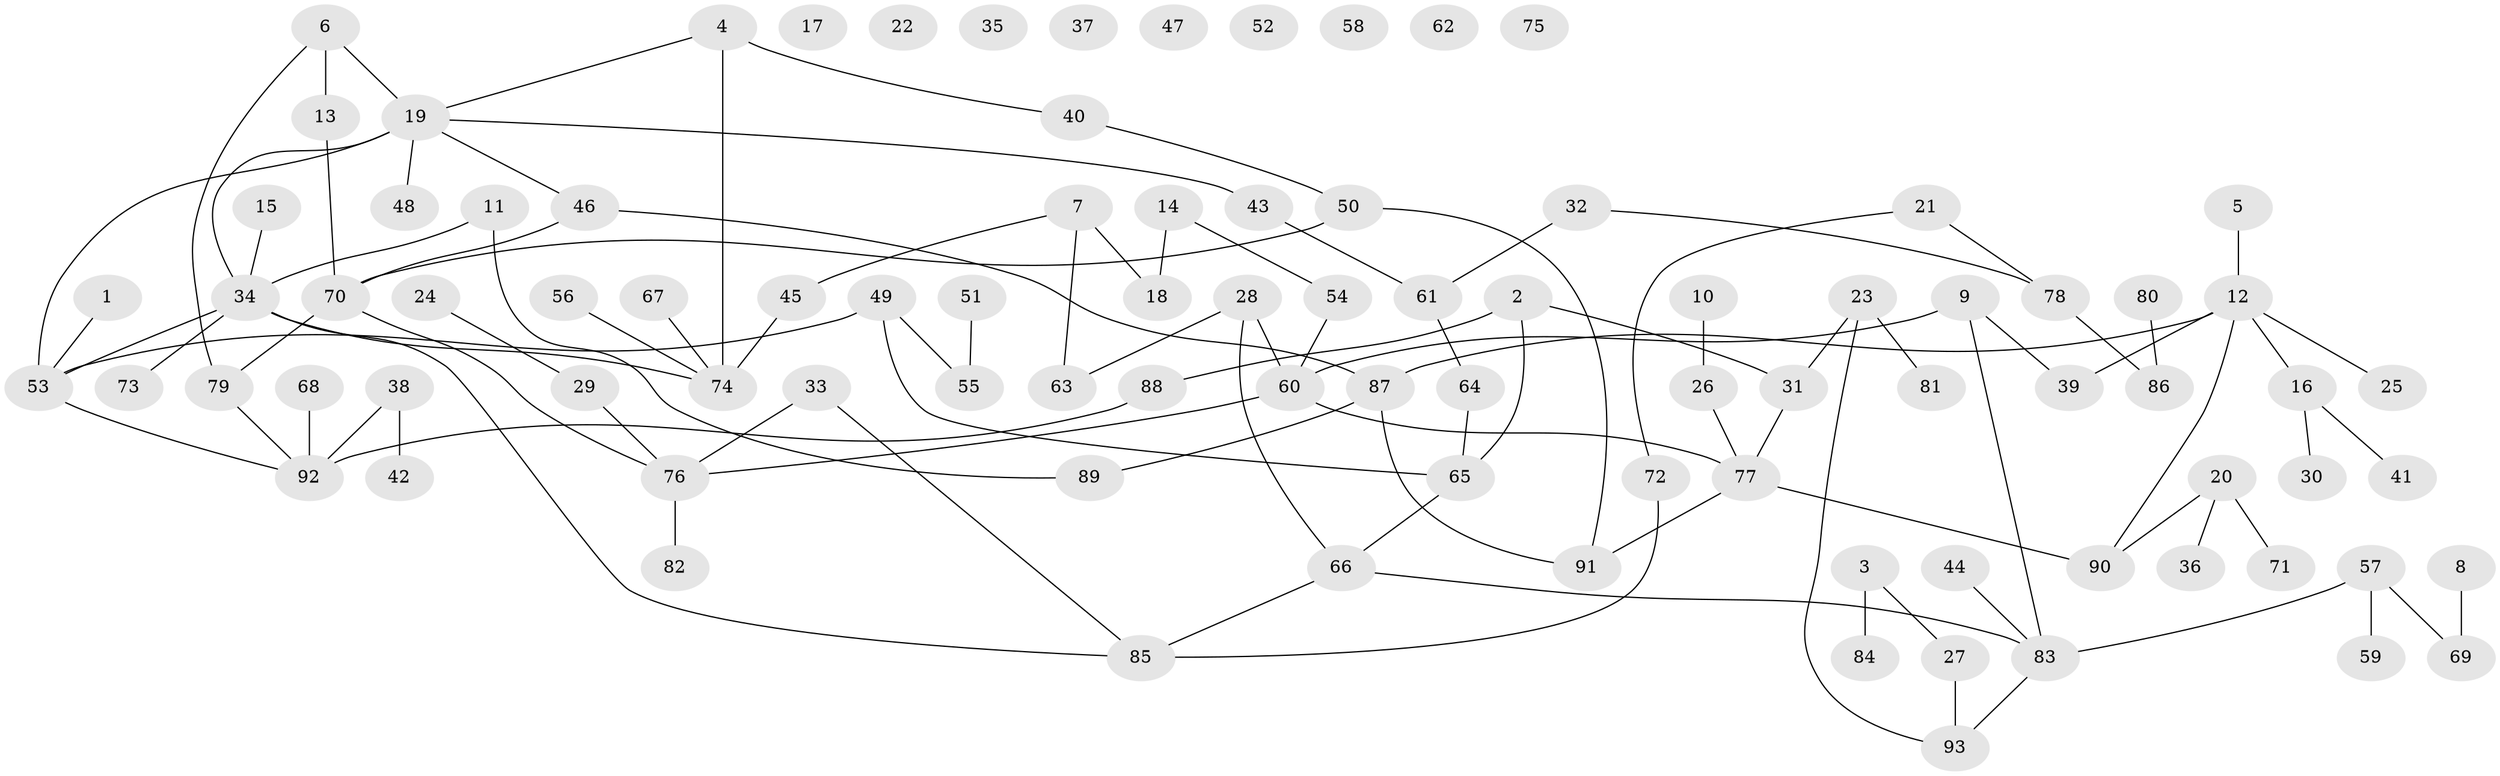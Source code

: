 // Generated by graph-tools (version 1.1) at 2025/00/03/09/25 03:00:53]
// undirected, 93 vertices, 105 edges
graph export_dot {
graph [start="1"]
  node [color=gray90,style=filled];
  1;
  2;
  3;
  4;
  5;
  6;
  7;
  8;
  9;
  10;
  11;
  12;
  13;
  14;
  15;
  16;
  17;
  18;
  19;
  20;
  21;
  22;
  23;
  24;
  25;
  26;
  27;
  28;
  29;
  30;
  31;
  32;
  33;
  34;
  35;
  36;
  37;
  38;
  39;
  40;
  41;
  42;
  43;
  44;
  45;
  46;
  47;
  48;
  49;
  50;
  51;
  52;
  53;
  54;
  55;
  56;
  57;
  58;
  59;
  60;
  61;
  62;
  63;
  64;
  65;
  66;
  67;
  68;
  69;
  70;
  71;
  72;
  73;
  74;
  75;
  76;
  77;
  78;
  79;
  80;
  81;
  82;
  83;
  84;
  85;
  86;
  87;
  88;
  89;
  90;
  91;
  92;
  93;
  1 -- 53;
  2 -- 31;
  2 -- 65;
  2 -- 88;
  3 -- 27;
  3 -- 84;
  4 -- 19;
  4 -- 40;
  4 -- 74;
  5 -- 12;
  6 -- 13;
  6 -- 19;
  6 -- 79;
  7 -- 18;
  7 -- 45;
  7 -- 63;
  8 -- 69;
  9 -- 39;
  9 -- 60;
  9 -- 83;
  10 -- 26;
  11 -- 34;
  11 -- 89;
  12 -- 16;
  12 -- 25;
  12 -- 39;
  12 -- 87;
  12 -- 90;
  13 -- 70;
  14 -- 18;
  14 -- 54;
  15 -- 34;
  16 -- 30;
  16 -- 41;
  19 -- 34;
  19 -- 43;
  19 -- 46;
  19 -- 48;
  19 -- 53;
  20 -- 36;
  20 -- 71;
  20 -- 90;
  21 -- 72;
  21 -- 78;
  23 -- 31;
  23 -- 81;
  23 -- 93;
  24 -- 29;
  26 -- 77;
  27 -- 93;
  28 -- 60;
  28 -- 63;
  28 -- 66;
  29 -- 76;
  31 -- 77;
  32 -- 61;
  32 -- 78;
  33 -- 76;
  33 -- 85;
  34 -- 53;
  34 -- 73;
  34 -- 74;
  34 -- 85;
  38 -- 42;
  38 -- 92;
  40 -- 50;
  43 -- 61;
  44 -- 83;
  45 -- 74;
  46 -- 70;
  46 -- 87;
  49 -- 53;
  49 -- 55;
  49 -- 65;
  50 -- 70;
  50 -- 91;
  51 -- 55;
  53 -- 92;
  54 -- 60;
  56 -- 74;
  57 -- 59;
  57 -- 69;
  57 -- 83;
  60 -- 76;
  60 -- 77;
  61 -- 64;
  64 -- 65;
  65 -- 66;
  66 -- 83;
  66 -- 85;
  67 -- 74;
  68 -- 92;
  70 -- 76;
  70 -- 79;
  72 -- 85;
  76 -- 82;
  77 -- 90;
  77 -- 91;
  78 -- 86;
  79 -- 92;
  80 -- 86;
  83 -- 93;
  87 -- 89;
  87 -- 91;
  88 -- 92;
}
